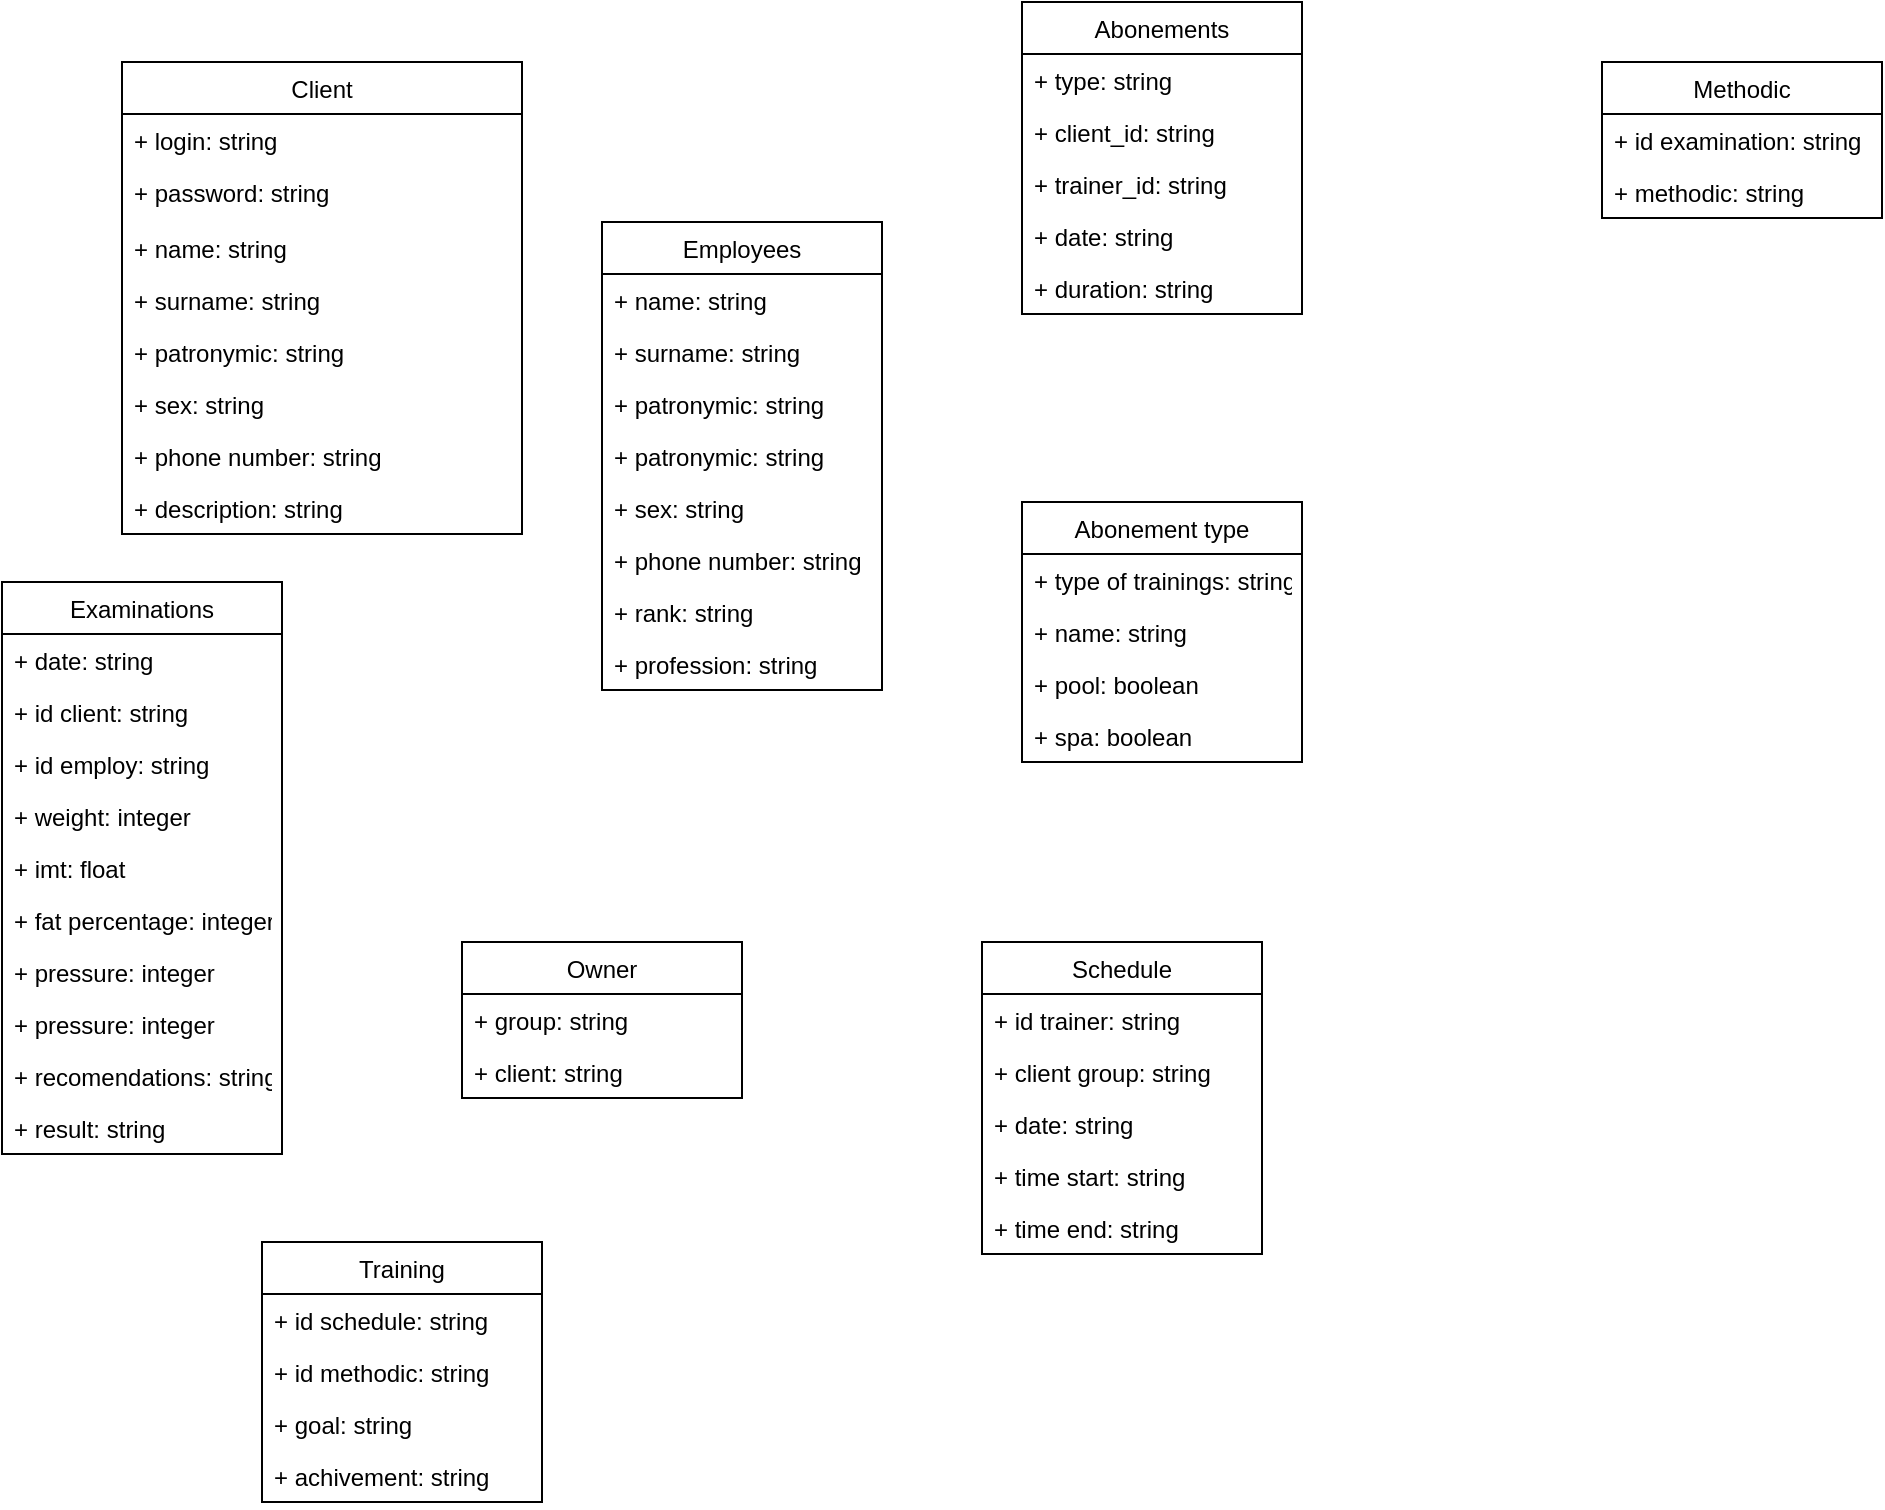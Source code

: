 <mxfile version="15.5.8" type="github">
  <diagram id="wvTdEj--3SxgOEJ3Z_Zs" name="Page-1">
    <mxGraphModel dx="1038" dy="547" grid="1" gridSize="10" guides="1" tooltips="1" connect="1" arrows="1" fold="1" page="1" pageScale="1" pageWidth="827" pageHeight="1169" math="0" shadow="0">
      <root>
        <mxCell id="0" />
        <mxCell id="1" parent="0" />
        <mxCell id="A1CWKwCQ7dc3Ab4dWhc7-15" value="Client" style="swimlane;fontStyle=0;childLayout=stackLayout;horizontal=1;startSize=26;horizontalStack=0;resizeParent=1;resizeParentMax=0;resizeLast=0;collapsible=1;marginBottom=0;" vertex="1" parent="1">
          <mxGeometry x="100" y="100" width="200" height="236" as="geometry" />
        </mxCell>
        <mxCell id="A1CWKwCQ7dc3Ab4dWhc7-16" value="+ login: string " style="text;strokeColor=none;fillColor=none;align=left;verticalAlign=top;spacingLeft=4;spacingRight=4;overflow=hidden;rotatable=0;points=[[0,0.5],[1,0.5]];portConstraint=eastwest;" vertex="1" parent="A1CWKwCQ7dc3Ab4dWhc7-15">
          <mxGeometry y="26" width="200" height="26" as="geometry" />
        </mxCell>
        <mxCell id="A1CWKwCQ7dc3Ab4dWhc7-17" value="+ password: string" style="text;strokeColor=none;fillColor=none;align=left;verticalAlign=top;spacingLeft=4;spacingRight=4;overflow=hidden;rotatable=0;points=[[0,0.5],[1,0.5]];portConstraint=eastwest;" vertex="1" parent="A1CWKwCQ7dc3Ab4dWhc7-15">
          <mxGeometry y="52" width="200" height="28" as="geometry" />
        </mxCell>
        <mxCell id="A1CWKwCQ7dc3Ab4dWhc7-18" value="+ name: string&#xa;" style="text;strokeColor=none;fillColor=none;align=left;verticalAlign=top;spacingLeft=4;spacingRight=4;overflow=hidden;rotatable=0;points=[[0,0.5],[1,0.5]];portConstraint=eastwest;" vertex="1" parent="A1CWKwCQ7dc3Ab4dWhc7-15">
          <mxGeometry y="80" width="200" height="26" as="geometry" />
        </mxCell>
        <mxCell id="A1CWKwCQ7dc3Ab4dWhc7-23" value="+ surname: string&#xa;" style="text;strokeColor=none;fillColor=none;align=left;verticalAlign=top;spacingLeft=4;spacingRight=4;overflow=hidden;rotatable=0;points=[[0,0.5],[1,0.5]];portConstraint=eastwest;" vertex="1" parent="A1CWKwCQ7dc3Ab4dWhc7-15">
          <mxGeometry y="106" width="200" height="26" as="geometry" />
        </mxCell>
        <mxCell id="A1CWKwCQ7dc3Ab4dWhc7-24" value="+ patronymic: string&#xa;" style="text;strokeColor=none;fillColor=none;align=left;verticalAlign=top;spacingLeft=4;spacingRight=4;overflow=hidden;rotatable=0;points=[[0,0.5],[1,0.5]];portConstraint=eastwest;" vertex="1" parent="A1CWKwCQ7dc3Ab4dWhc7-15">
          <mxGeometry y="132" width="200" height="26" as="geometry" />
        </mxCell>
        <mxCell id="A1CWKwCQ7dc3Ab4dWhc7-25" value="+ sex: string&#xa;" style="text;strokeColor=none;fillColor=none;align=left;verticalAlign=top;spacingLeft=4;spacingRight=4;overflow=hidden;rotatable=0;points=[[0,0.5],[1,0.5]];portConstraint=eastwest;" vertex="1" parent="A1CWKwCQ7dc3Ab4dWhc7-15">
          <mxGeometry y="158" width="200" height="26" as="geometry" />
        </mxCell>
        <mxCell id="A1CWKwCQ7dc3Ab4dWhc7-26" value="+ phone number: string&#xa;" style="text;strokeColor=none;fillColor=none;align=left;verticalAlign=top;spacingLeft=4;spacingRight=4;overflow=hidden;rotatable=0;points=[[0,0.5],[1,0.5]];portConstraint=eastwest;" vertex="1" parent="A1CWKwCQ7dc3Ab4dWhc7-15">
          <mxGeometry y="184" width="200" height="26" as="geometry" />
        </mxCell>
        <mxCell id="A1CWKwCQ7dc3Ab4dWhc7-27" value="+ description: string&#xa;" style="text;strokeColor=none;fillColor=none;align=left;verticalAlign=top;spacingLeft=4;spacingRight=4;overflow=hidden;rotatable=0;points=[[0,0.5],[1,0.5]];portConstraint=eastwest;" vertex="1" parent="A1CWKwCQ7dc3Ab4dWhc7-15">
          <mxGeometry y="210" width="200" height="26" as="geometry" />
        </mxCell>
        <mxCell id="A1CWKwCQ7dc3Ab4dWhc7-28" value="Abonements" style="swimlane;fontStyle=0;childLayout=stackLayout;horizontal=1;startSize=26;fillColor=none;horizontalStack=0;resizeParent=1;resizeParentMax=0;resizeLast=0;collapsible=1;marginBottom=0;" vertex="1" parent="1">
          <mxGeometry x="550" y="70" width="140" height="156" as="geometry" />
        </mxCell>
        <mxCell id="A1CWKwCQ7dc3Ab4dWhc7-29" value="+ type: string" style="text;strokeColor=none;fillColor=none;align=left;verticalAlign=top;spacingLeft=4;spacingRight=4;overflow=hidden;rotatable=0;points=[[0,0.5],[1,0.5]];portConstraint=eastwest;" vertex="1" parent="A1CWKwCQ7dc3Ab4dWhc7-28">
          <mxGeometry y="26" width="140" height="26" as="geometry" />
        </mxCell>
        <mxCell id="A1CWKwCQ7dc3Ab4dWhc7-30" value="+ client_id: string" style="text;strokeColor=none;fillColor=none;align=left;verticalAlign=top;spacingLeft=4;spacingRight=4;overflow=hidden;rotatable=0;points=[[0,0.5],[1,0.5]];portConstraint=eastwest;" vertex="1" parent="A1CWKwCQ7dc3Ab4dWhc7-28">
          <mxGeometry y="52" width="140" height="26" as="geometry" />
        </mxCell>
        <mxCell id="A1CWKwCQ7dc3Ab4dWhc7-32" value="+ trainer_id: string" style="text;strokeColor=none;fillColor=none;align=left;verticalAlign=top;spacingLeft=4;spacingRight=4;overflow=hidden;rotatable=0;points=[[0,0.5],[1,0.5]];portConstraint=eastwest;" vertex="1" parent="A1CWKwCQ7dc3Ab4dWhc7-28">
          <mxGeometry y="78" width="140" height="26" as="geometry" />
        </mxCell>
        <mxCell id="A1CWKwCQ7dc3Ab4dWhc7-33" value="+ date: string" style="text;strokeColor=none;fillColor=none;align=left;verticalAlign=top;spacingLeft=4;spacingRight=4;overflow=hidden;rotatable=0;points=[[0,0.5],[1,0.5]];portConstraint=eastwest;" vertex="1" parent="A1CWKwCQ7dc3Ab4dWhc7-28">
          <mxGeometry y="104" width="140" height="26" as="geometry" />
        </mxCell>
        <mxCell id="A1CWKwCQ7dc3Ab4dWhc7-34" value="+ duration: string" style="text;strokeColor=none;fillColor=none;align=left;verticalAlign=top;spacingLeft=4;spacingRight=4;overflow=hidden;rotatable=0;points=[[0,0.5],[1,0.5]];portConstraint=eastwest;" vertex="1" parent="A1CWKwCQ7dc3Ab4dWhc7-28">
          <mxGeometry y="130" width="140" height="26" as="geometry" />
        </mxCell>
        <mxCell id="A1CWKwCQ7dc3Ab4dWhc7-35" value="Abonement type" style="swimlane;fontStyle=0;childLayout=stackLayout;horizontal=1;startSize=26;fillColor=none;horizontalStack=0;resizeParent=1;resizeParentMax=0;resizeLast=0;collapsible=1;marginBottom=0;" vertex="1" parent="1">
          <mxGeometry x="550" y="320" width="140" height="130" as="geometry" />
        </mxCell>
        <mxCell id="A1CWKwCQ7dc3Ab4dWhc7-36" value="+ type of trainings: string" style="text;strokeColor=none;fillColor=none;align=left;verticalAlign=top;spacingLeft=4;spacingRight=4;overflow=hidden;rotatable=0;points=[[0,0.5],[1,0.5]];portConstraint=eastwest;" vertex="1" parent="A1CWKwCQ7dc3Ab4dWhc7-35">
          <mxGeometry y="26" width="140" height="26" as="geometry" />
        </mxCell>
        <mxCell id="A1CWKwCQ7dc3Ab4dWhc7-37" value="+ name: string" style="text;strokeColor=none;fillColor=none;align=left;verticalAlign=top;spacingLeft=4;spacingRight=4;overflow=hidden;rotatable=0;points=[[0,0.5],[1,0.5]];portConstraint=eastwest;" vertex="1" parent="A1CWKwCQ7dc3Ab4dWhc7-35">
          <mxGeometry y="52" width="140" height="26" as="geometry" />
        </mxCell>
        <mxCell id="A1CWKwCQ7dc3Ab4dWhc7-38" value="+ pool: boolean" style="text;strokeColor=none;fillColor=none;align=left;verticalAlign=top;spacingLeft=4;spacingRight=4;overflow=hidden;rotatable=0;points=[[0,0.5],[1,0.5]];portConstraint=eastwest;" vertex="1" parent="A1CWKwCQ7dc3Ab4dWhc7-35">
          <mxGeometry y="78" width="140" height="26" as="geometry" />
        </mxCell>
        <mxCell id="A1CWKwCQ7dc3Ab4dWhc7-39" value="+ spa: boolean" style="text;strokeColor=none;fillColor=none;align=left;verticalAlign=top;spacingLeft=4;spacingRight=4;overflow=hidden;rotatable=0;points=[[0,0.5],[1,0.5]];portConstraint=eastwest;" vertex="1" parent="A1CWKwCQ7dc3Ab4dWhc7-35">
          <mxGeometry y="104" width="140" height="26" as="geometry" />
        </mxCell>
        <mxCell id="A1CWKwCQ7dc3Ab4dWhc7-40" value="Examinations" style="swimlane;fontStyle=0;childLayout=stackLayout;horizontal=1;startSize=26;fillColor=none;horizontalStack=0;resizeParent=1;resizeParentMax=0;resizeLast=0;collapsible=1;marginBottom=0;" vertex="1" parent="1">
          <mxGeometry x="40" y="360" width="140" height="286" as="geometry" />
        </mxCell>
        <mxCell id="A1CWKwCQ7dc3Ab4dWhc7-41" value="+ date: string  " style="text;strokeColor=none;fillColor=none;align=left;verticalAlign=top;spacingLeft=4;spacingRight=4;overflow=hidden;rotatable=0;points=[[0,0.5],[1,0.5]];portConstraint=eastwest;" vertex="1" parent="A1CWKwCQ7dc3Ab4dWhc7-40">
          <mxGeometry y="26" width="140" height="26" as="geometry" />
        </mxCell>
        <mxCell id="A1CWKwCQ7dc3Ab4dWhc7-42" value="+ id client: string" style="text;strokeColor=none;fillColor=none;align=left;verticalAlign=top;spacingLeft=4;spacingRight=4;overflow=hidden;rotatable=0;points=[[0,0.5],[1,0.5]];portConstraint=eastwest;" vertex="1" parent="A1CWKwCQ7dc3Ab4dWhc7-40">
          <mxGeometry y="52" width="140" height="26" as="geometry" />
        </mxCell>
        <mxCell id="A1CWKwCQ7dc3Ab4dWhc7-58" value="+ id employ: string" style="text;strokeColor=none;fillColor=none;align=left;verticalAlign=top;spacingLeft=4;spacingRight=4;overflow=hidden;rotatable=0;points=[[0,0.5],[1,0.5]];portConstraint=eastwest;" vertex="1" parent="A1CWKwCQ7dc3Ab4dWhc7-40">
          <mxGeometry y="78" width="140" height="26" as="geometry" />
        </mxCell>
        <mxCell id="A1CWKwCQ7dc3Ab4dWhc7-59" value="+ weight: integer" style="text;strokeColor=none;fillColor=none;align=left;verticalAlign=top;spacingLeft=4;spacingRight=4;overflow=hidden;rotatable=0;points=[[0,0.5],[1,0.5]];portConstraint=eastwest;" vertex="1" parent="A1CWKwCQ7dc3Ab4dWhc7-40">
          <mxGeometry y="104" width="140" height="26" as="geometry" />
        </mxCell>
        <mxCell id="A1CWKwCQ7dc3Ab4dWhc7-60" value="+ imt: float" style="text;strokeColor=none;fillColor=none;align=left;verticalAlign=top;spacingLeft=4;spacingRight=4;overflow=hidden;rotatable=0;points=[[0,0.5],[1,0.5]];portConstraint=eastwest;" vertex="1" parent="A1CWKwCQ7dc3Ab4dWhc7-40">
          <mxGeometry y="130" width="140" height="26" as="geometry" />
        </mxCell>
        <mxCell id="A1CWKwCQ7dc3Ab4dWhc7-61" value="+ fat percentage: integer" style="text;strokeColor=none;fillColor=none;align=left;verticalAlign=top;spacingLeft=4;spacingRight=4;overflow=hidden;rotatable=0;points=[[0,0.5],[1,0.5]];portConstraint=eastwest;" vertex="1" parent="A1CWKwCQ7dc3Ab4dWhc7-40">
          <mxGeometry y="156" width="140" height="26" as="geometry" />
        </mxCell>
        <mxCell id="A1CWKwCQ7dc3Ab4dWhc7-62" value="+ pressure: integer" style="text;strokeColor=none;fillColor=none;align=left;verticalAlign=top;spacingLeft=4;spacingRight=4;overflow=hidden;rotatable=0;points=[[0,0.5],[1,0.5]];portConstraint=eastwest;" vertex="1" parent="A1CWKwCQ7dc3Ab4dWhc7-40">
          <mxGeometry y="182" width="140" height="26" as="geometry" />
        </mxCell>
        <mxCell id="A1CWKwCQ7dc3Ab4dWhc7-63" value="+ pressure: integer" style="text;strokeColor=none;fillColor=none;align=left;verticalAlign=top;spacingLeft=4;spacingRight=4;overflow=hidden;rotatable=0;points=[[0,0.5],[1,0.5]];portConstraint=eastwest;" vertex="1" parent="A1CWKwCQ7dc3Ab4dWhc7-40">
          <mxGeometry y="208" width="140" height="26" as="geometry" />
        </mxCell>
        <mxCell id="A1CWKwCQ7dc3Ab4dWhc7-64" value="+ recomendations: string" style="text;strokeColor=none;fillColor=none;align=left;verticalAlign=top;spacingLeft=4;spacingRight=4;overflow=hidden;rotatable=0;points=[[0,0.5],[1,0.5]];portConstraint=eastwest;" vertex="1" parent="A1CWKwCQ7dc3Ab4dWhc7-40">
          <mxGeometry y="234" width="140" height="26" as="geometry" />
        </mxCell>
        <mxCell id="A1CWKwCQ7dc3Ab4dWhc7-65" value="+ result: string" style="text;strokeColor=none;fillColor=none;align=left;verticalAlign=top;spacingLeft=4;spacingRight=4;overflow=hidden;rotatable=0;points=[[0,0.5],[1,0.5]];portConstraint=eastwest;" vertex="1" parent="A1CWKwCQ7dc3Ab4dWhc7-40">
          <mxGeometry y="260" width="140" height="26" as="geometry" />
        </mxCell>
        <mxCell id="A1CWKwCQ7dc3Ab4dWhc7-44" value="Employees" style="swimlane;fontStyle=0;childLayout=stackLayout;horizontal=1;startSize=26;fillColor=none;horizontalStack=0;resizeParent=1;resizeParentMax=0;resizeLast=0;collapsible=1;marginBottom=0;" vertex="1" parent="1">
          <mxGeometry x="340" y="180" width="140" height="234" as="geometry" />
        </mxCell>
        <mxCell id="A1CWKwCQ7dc3Ab4dWhc7-45" value="+ name: string" style="text;strokeColor=none;fillColor=none;align=left;verticalAlign=top;spacingLeft=4;spacingRight=4;overflow=hidden;rotatable=0;points=[[0,0.5],[1,0.5]];portConstraint=eastwest;" vertex="1" parent="A1CWKwCQ7dc3Ab4dWhc7-44">
          <mxGeometry y="26" width="140" height="26" as="geometry" />
        </mxCell>
        <mxCell id="A1CWKwCQ7dc3Ab4dWhc7-46" value="+ surname: string" style="text;strokeColor=none;fillColor=none;align=left;verticalAlign=top;spacingLeft=4;spacingRight=4;overflow=hidden;rotatable=0;points=[[0,0.5],[1,0.5]];portConstraint=eastwest;" vertex="1" parent="A1CWKwCQ7dc3Ab4dWhc7-44">
          <mxGeometry y="52" width="140" height="26" as="geometry" />
        </mxCell>
        <mxCell id="A1CWKwCQ7dc3Ab4dWhc7-47" value="+ patronymic: string" style="text;strokeColor=none;fillColor=none;align=left;verticalAlign=top;spacingLeft=4;spacingRight=4;overflow=hidden;rotatable=0;points=[[0,0.5],[1,0.5]];portConstraint=eastwest;" vertex="1" parent="A1CWKwCQ7dc3Ab4dWhc7-44">
          <mxGeometry y="78" width="140" height="26" as="geometry" />
        </mxCell>
        <mxCell id="A1CWKwCQ7dc3Ab4dWhc7-49" value="+ patronymic: string" style="text;strokeColor=none;fillColor=none;align=left;verticalAlign=top;spacingLeft=4;spacingRight=4;overflow=hidden;rotatable=0;points=[[0,0.5],[1,0.5]];portConstraint=eastwest;" vertex="1" parent="A1CWKwCQ7dc3Ab4dWhc7-44">
          <mxGeometry y="104" width="140" height="26" as="geometry" />
        </mxCell>
        <mxCell id="A1CWKwCQ7dc3Ab4dWhc7-50" value="+ sex: string" style="text;strokeColor=none;fillColor=none;align=left;verticalAlign=top;spacingLeft=4;spacingRight=4;overflow=hidden;rotatable=0;points=[[0,0.5],[1,0.5]];portConstraint=eastwest;" vertex="1" parent="A1CWKwCQ7dc3Ab4dWhc7-44">
          <mxGeometry y="130" width="140" height="26" as="geometry" />
        </mxCell>
        <mxCell id="A1CWKwCQ7dc3Ab4dWhc7-51" value="+ phone number: string" style="text;strokeColor=none;fillColor=none;align=left;verticalAlign=top;spacingLeft=4;spacingRight=4;overflow=hidden;rotatable=0;points=[[0,0.5],[1,0.5]];portConstraint=eastwest;" vertex="1" parent="A1CWKwCQ7dc3Ab4dWhc7-44">
          <mxGeometry y="156" width="140" height="26" as="geometry" />
        </mxCell>
        <mxCell id="A1CWKwCQ7dc3Ab4dWhc7-52" value="+ rank: string" style="text;strokeColor=none;fillColor=none;align=left;verticalAlign=top;spacingLeft=4;spacingRight=4;overflow=hidden;rotatable=0;points=[[0,0.5],[1,0.5]];portConstraint=eastwest;" vertex="1" parent="A1CWKwCQ7dc3Ab4dWhc7-44">
          <mxGeometry y="182" width="140" height="26" as="geometry" />
        </mxCell>
        <mxCell id="A1CWKwCQ7dc3Ab4dWhc7-53" value="+ profession: string" style="text;strokeColor=none;fillColor=none;align=left;verticalAlign=top;spacingLeft=4;spacingRight=4;overflow=hidden;rotatable=0;points=[[0,0.5],[1,0.5]];portConstraint=eastwest;" vertex="1" parent="A1CWKwCQ7dc3Ab4dWhc7-44">
          <mxGeometry y="208" width="140" height="26" as="geometry" />
        </mxCell>
        <mxCell id="A1CWKwCQ7dc3Ab4dWhc7-54" value="Methodic" style="swimlane;fontStyle=0;childLayout=stackLayout;horizontal=1;startSize=26;fillColor=none;horizontalStack=0;resizeParent=1;resizeParentMax=0;resizeLast=0;collapsible=1;marginBottom=0;" vertex="1" parent="1">
          <mxGeometry x="840" y="100" width="140" height="78" as="geometry" />
        </mxCell>
        <mxCell id="A1CWKwCQ7dc3Ab4dWhc7-55" value="+ id examination: string" style="text;strokeColor=none;fillColor=none;align=left;verticalAlign=top;spacingLeft=4;spacingRight=4;overflow=hidden;rotatable=0;points=[[0,0.5],[1,0.5]];portConstraint=eastwest;" vertex="1" parent="A1CWKwCQ7dc3Ab4dWhc7-54">
          <mxGeometry y="26" width="140" height="26" as="geometry" />
        </mxCell>
        <mxCell id="A1CWKwCQ7dc3Ab4dWhc7-56" value="+ methodic: string" style="text;strokeColor=none;fillColor=none;align=left;verticalAlign=top;spacingLeft=4;spacingRight=4;overflow=hidden;rotatable=0;points=[[0,0.5],[1,0.5]];portConstraint=eastwest;" vertex="1" parent="A1CWKwCQ7dc3Ab4dWhc7-54">
          <mxGeometry y="52" width="140" height="26" as="geometry" />
        </mxCell>
        <mxCell id="A1CWKwCQ7dc3Ab4dWhc7-66" value="Owner" style="swimlane;fontStyle=0;childLayout=stackLayout;horizontal=1;startSize=26;fillColor=none;horizontalStack=0;resizeParent=1;resizeParentMax=0;resizeLast=0;collapsible=1;marginBottom=0;" vertex="1" parent="1">
          <mxGeometry x="270" y="540" width="140" height="78" as="geometry" />
        </mxCell>
        <mxCell id="A1CWKwCQ7dc3Ab4dWhc7-67" value="+ group: string" style="text;strokeColor=none;fillColor=none;align=left;verticalAlign=top;spacingLeft=4;spacingRight=4;overflow=hidden;rotatable=0;points=[[0,0.5],[1,0.5]];portConstraint=eastwest;" vertex="1" parent="A1CWKwCQ7dc3Ab4dWhc7-66">
          <mxGeometry y="26" width="140" height="26" as="geometry" />
        </mxCell>
        <mxCell id="A1CWKwCQ7dc3Ab4dWhc7-68" value="+ client: string" style="text;strokeColor=none;fillColor=none;align=left;verticalAlign=top;spacingLeft=4;spacingRight=4;overflow=hidden;rotatable=0;points=[[0,0.5],[1,0.5]];portConstraint=eastwest;" vertex="1" parent="A1CWKwCQ7dc3Ab4dWhc7-66">
          <mxGeometry y="52" width="140" height="26" as="geometry" />
        </mxCell>
        <mxCell id="A1CWKwCQ7dc3Ab4dWhc7-70" value="Schedule" style="swimlane;fontStyle=0;childLayout=stackLayout;horizontal=1;startSize=26;fillColor=none;horizontalStack=0;resizeParent=1;resizeParentMax=0;resizeLast=0;collapsible=1;marginBottom=0;" vertex="1" parent="1">
          <mxGeometry x="530" y="540" width="140" height="156" as="geometry" />
        </mxCell>
        <mxCell id="A1CWKwCQ7dc3Ab4dWhc7-71" value="+ id trainer: string" style="text;strokeColor=none;fillColor=none;align=left;verticalAlign=top;spacingLeft=4;spacingRight=4;overflow=hidden;rotatable=0;points=[[0,0.5],[1,0.5]];portConstraint=eastwest;" vertex="1" parent="A1CWKwCQ7dc3Ab4dWhc7-70">
          <mxGeometry y="26" width="140" height="26" as="geometry" />
        </mxCell>
        <mxCell id="A1CWKwCQ7dc3Ab4dWhc7-74" value="+ client group: string" style="text;strokeColor=none;fillColor=none;align=left;verticalAlign=top;spacingLeft=4;spacingRight=4;overflow=hidden;rotatable=0;points=[[0,0.5],[1,0.5]];portConstraint=eastwest;" vertex="1" parent="A1CWKwCQ7dc3Ab4dWhc7-70">
          <mxGeometry y="52" width="140" height="26" as="geometry" />
        </mxCell>
        <mxCell id="A1CWKwCQ7dc3Ab4dWhc7-75" value="+ date: string" style="text;strokeColor=none;fillColor=none;align=left;verticalAlign=top;spacingLeft=4;spacingRight=4;overflow=hidden;rotatable=0;points=[[0,0.5],[1,0.5]];portConstraint=eastwest;" vertex="1" parent="A1CWKwCQ7dc3Ab4dWhc7-70">
          <mxGeometry y="78" width="140" height="26" as="geometry" />
        </mxCell>
        <mxCell id="A1CWKwCQ7dc3Ab4dWhc7-76" value="+ time start: string" style="text;strokeColor=none;fillColor=none;align=left;verticalAlign=top;spacingLeft=4;spacingRight=4;overflow=hidden;rotatable=0;points=[[0,0.5],[1,0.5]];portConstraint=eastwest;" vertex="1" parent="A1CWKwCQ7dc3Ab4dWhc7-70">
          <mxGeometry y="104" width="140" height="26" as="geometry" />
        </mxCell>
        <mxCell id="A1CWKwCQ7dc3Ab4dWhc7-77" value="+ time end: string" style="text;strokeColor=none;fillColor=none;align=left;verticalAlign=top;spacingLeft=4;spacingRight=4;overflow=hidden;rotatable=0;points=[[0,0.5],[1,0.5]];portConstraint=eastwest;" vertex="1" parent="A1CWKwCQ7dc3Ab4dWhc7-70">
          <mxGeometry y="130" width="140" height="26" as="geometry" />
        </mxCell>
        <mxCell id="A1CWKwCQ7dc3Ab4dWhc7-78" value="Training" style="swimlane;fontStyle=0;childLayout=stackLayout;horizontal=1;startSize=26;fillColor=none;horizontalStack=0;resizeParent=1;resizeParentMax=0;resizeLast=0;collapsible=1;marginBottom=0;" vertex="1" parent="1">
          <mxGeometry x="170" y="690" width="140" height="130" as="geometry" />
        </mxCell>
        <mxCell id="A1CWKwCQ7dc3Ab4dWhc7-79" value="+ id schedule: string" style="text;strokeColor=none;fillColor=none;align=left;verticalAlign=top;spacingLeft=4;spacingRight=4;overflow=hidden;rotatable=0;points=[[0,0.5],[1,0.5]];portConstraint=eastwest;" vertex="1" parent="A1CWKwCQ7dc3Ab4dWhc7-78">
          <mxGeometry y="26" width="140" height="26" as="geometry" />
        </mxCell>
        <mxCell id="A1CWKwCQ7dc3Ab4dWhc7-80" value="+ id methodic: string" style="text;strokeColor=none;fillColor=none;align=left;verticalAlign=top;spacingLeft=4;spacingRight=4;overflow=hidden;rotatable=0;points=[[0,0.5],[1,0.5]];portConstraint=eastwest;" vertex="1" parent="A1CWKwCQ7dc3Ab4dWhc7-78">
          <mxGeometry y="52" width="140" height="26" as="geometry" />
        </mxCell>
        <mxCell id="A1CWKwCQ7dc3Ab4dWhc7-81" value="+ goal: string" style="text;strokeColor=none;fillColor=none;align=left;verticalAlign=top;spacingLeft=4;spacingRight=4;overflow=hidden;rotatable=0;points=[[0,0.5],[1,0.5]];portConstraint=eastwest;" vertex="1" parent="A1CWKwCQ7dc3Ab4dWhc7-78">
          <mxGeometry y="78" width="140" height="26" as="geometry" />
        </mxCell>
        <mxCell id="A1CWKwCQ7dc3Ab4dWhc7-82" value="+ achivement: string" style="text;strokeColor=none;fillColor=none;align=left;verticalAlign=top;spacingLeft=4;spacingRight=4;overflow=hidden;rotatable=0;points=[[0,0.5],[1,0.5]];portConstraint=eastwest;" vertex="1" parent="A1CWKwCQ7dc3Ab4dWhc7-78">
          <mxGeometry y="104" width="140" height="26" as="geometry" />
        </mxCell>
      </root>
    </mxGraphModel>
  </diagram>
</mxfile>
